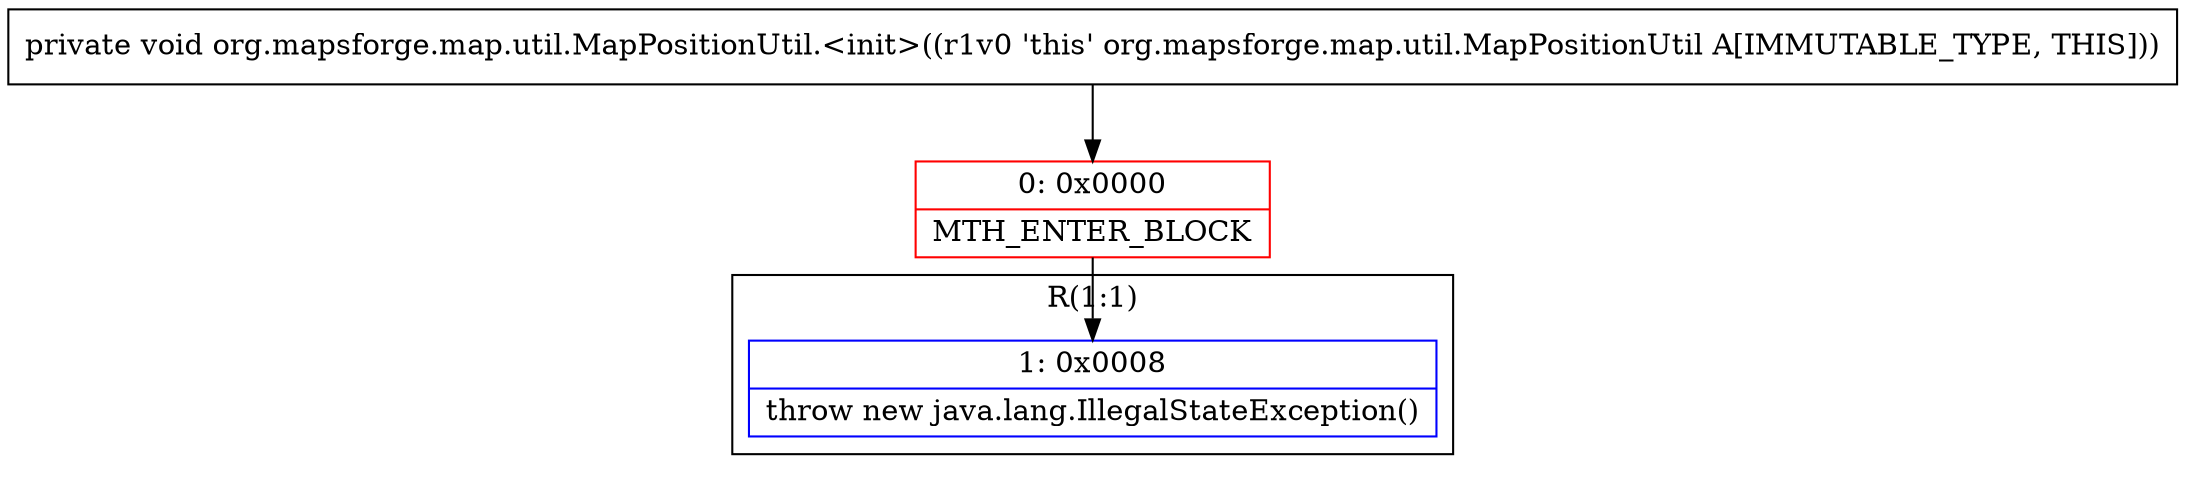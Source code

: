 digraph "CFG fororg.mapsforge.map.util.MapPositionUtil.\<init\>()V" {
subgraph cluster_Region_1744219545 {
label = "R(1:1)";
node [shape=record,color=blue];
Node_1 [shape=record,label="{1\:\ 0x0008|throw new java.lang.IllegalStateException()\l}"];
}
Node_0 [shape=record,color=red,label="{0\:\ 0x0000|MTH_ENTER_BLOCK\l}"];
MethodNode[shape=record,label="{private void org.mapsforge.map.util.MapPositionUtil.\<init\>((r1v0 'this' org.mapsforge.map.util.MapPositionUtil A[IMMUTABLE_TYPE, THIS])) }"];
MethodNode -> Node_0;
Node_0 -> Node_1;
}

